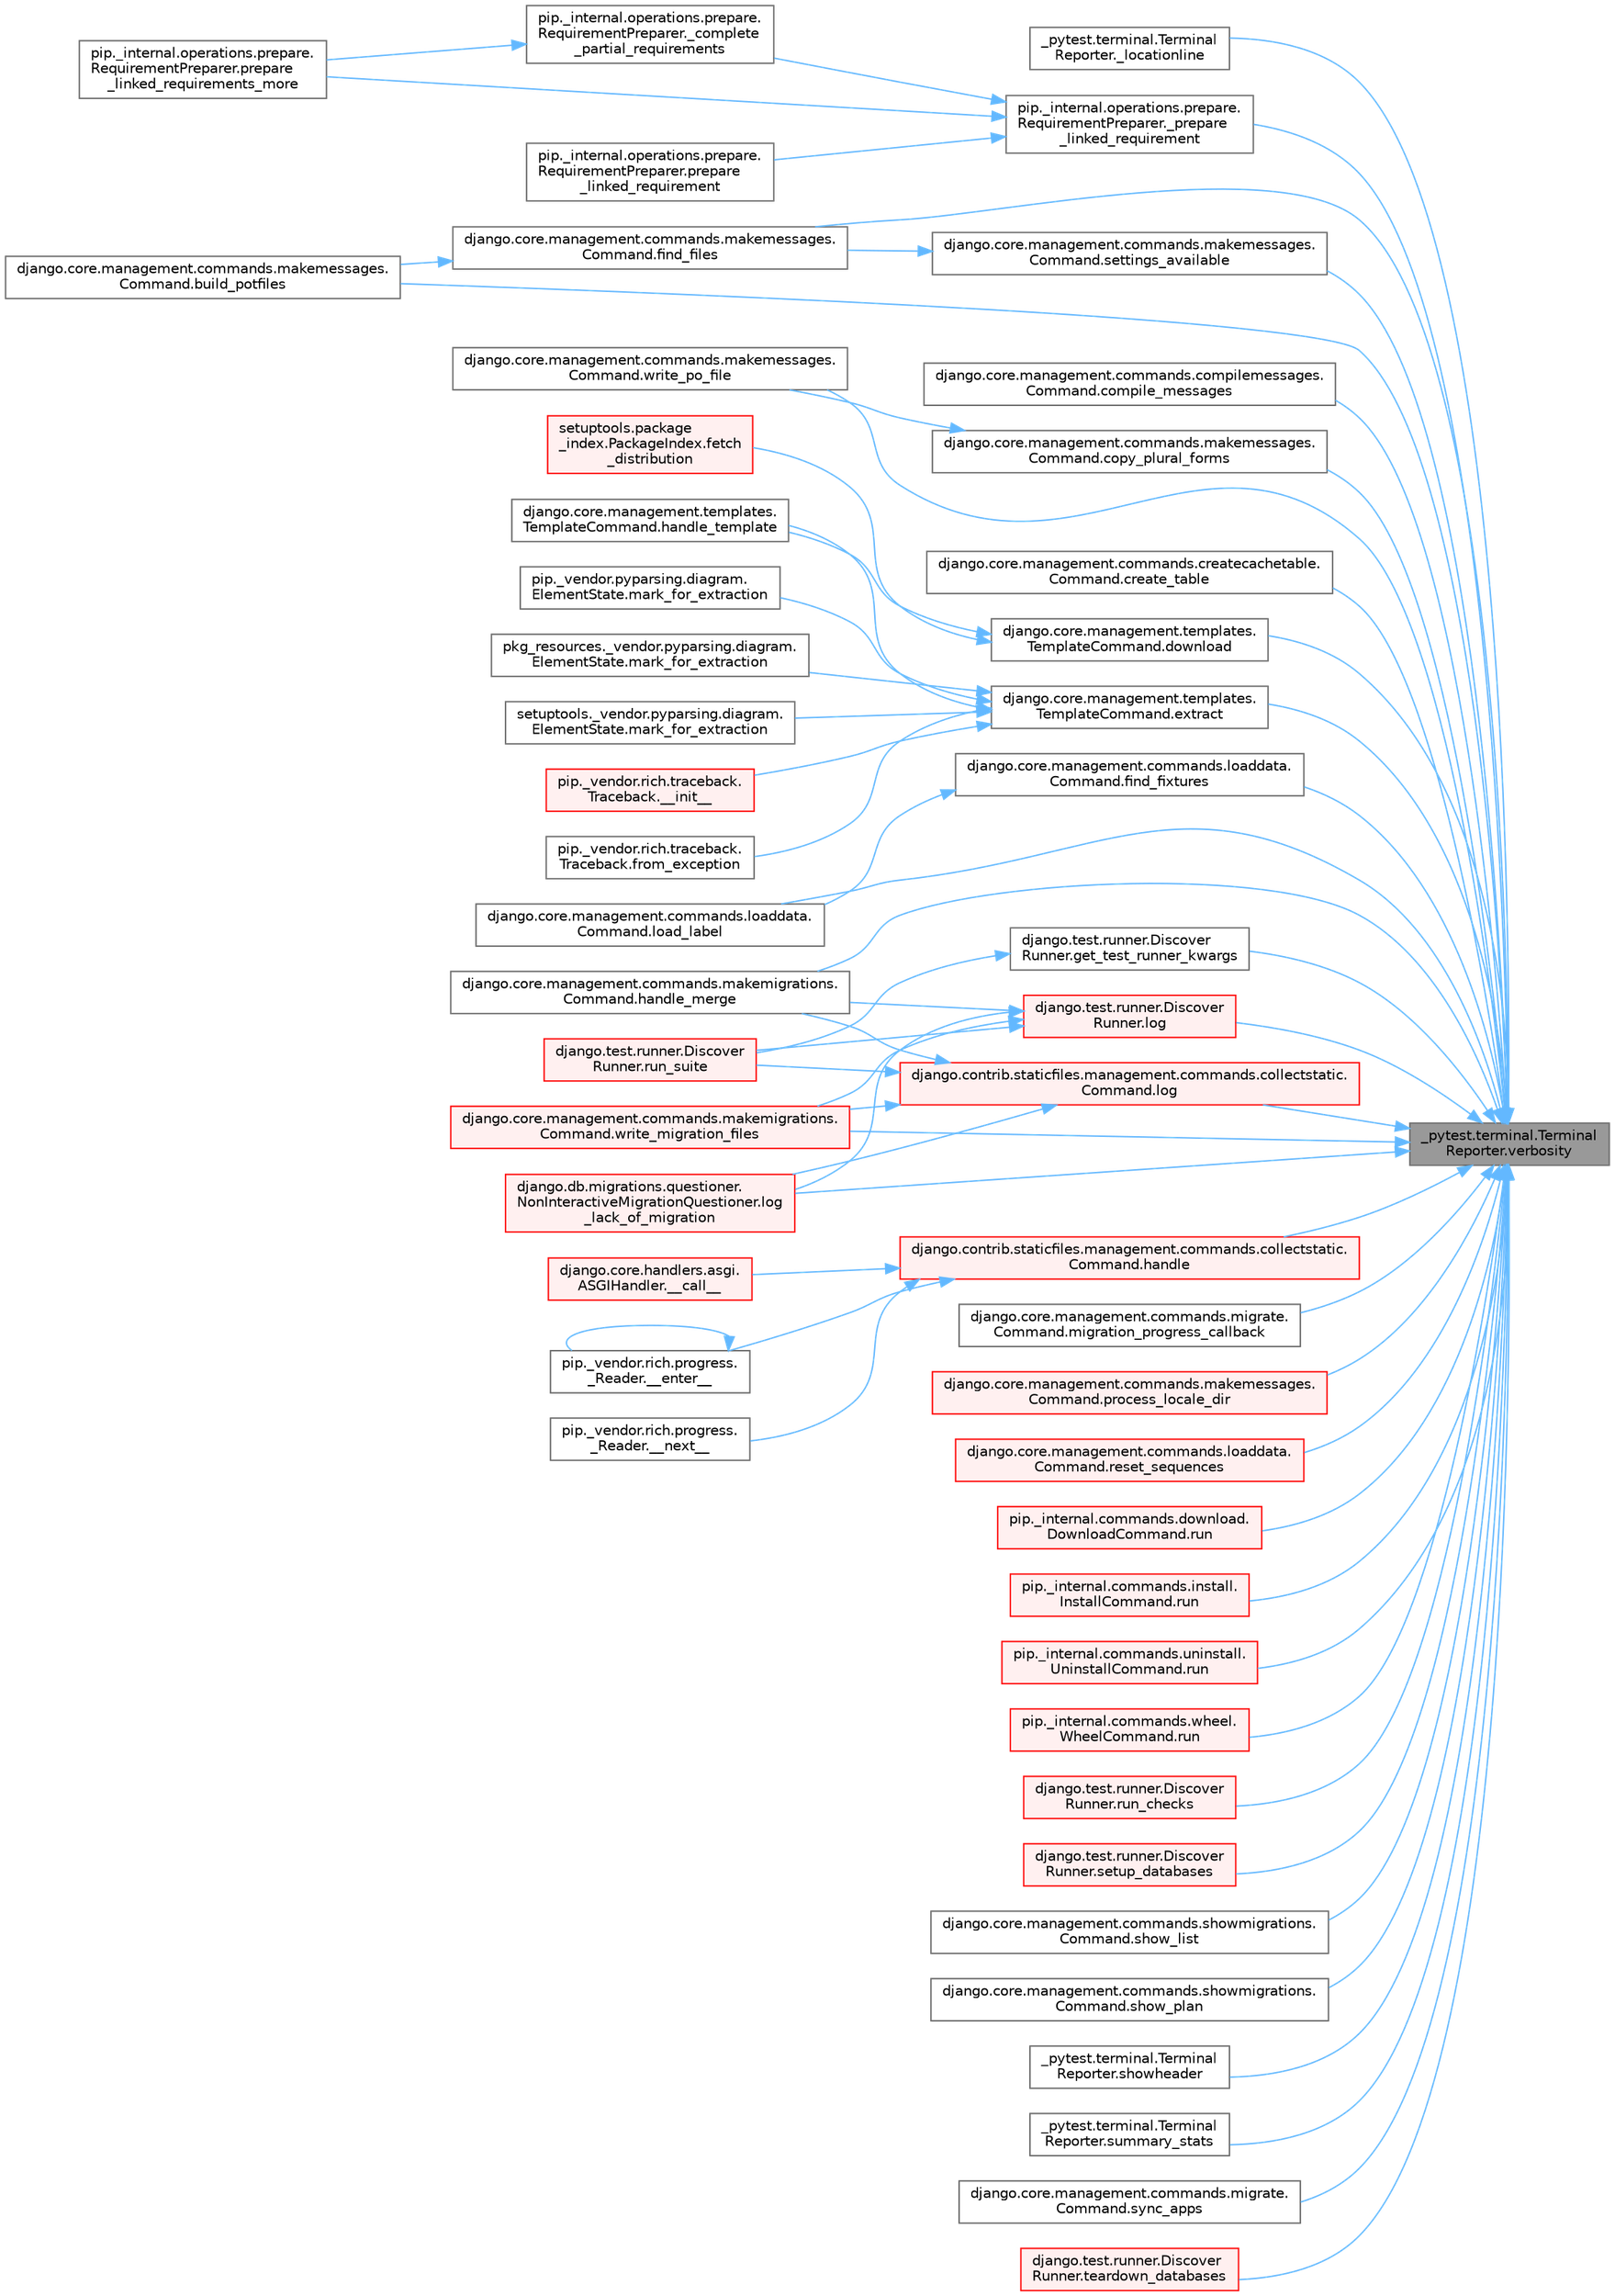 digraph "_pytest.terminal.TerminalReporter.verbosity"
{
 // LATEX_PDF_SIZE
  bgcolor="transparent";
  edge [fontname=Helvetica,fontsize=10,labelfontname=Helvetica,labelfontsize=10];
  node [fontname=Helvetica,fontsize=10,shape=box,height=0.2,width=0.4];
  rankdir="RL";
  Node1 [id="Node000001",label="_pytest.terminal.Terminal\lReporter.verbosity",height=0.2,width=0.4,color="gray40", fillcolor="grey60", style="filled", fontcolor="black",tooltip=" "];
  Node1 -> Node2 [id="edge1_Node000001_Node000002",dir="back",color="steelblue1",style="solid",tooltip=" "];
  Node2 [id="Node000002",label="_pytest.terminal.Terminal\lReporter._locationline",height=0.2,width=0.4,color="grey40", fillcolor="white", style="filled",URL="$class__pytest_1_1terminal_1_1_terminal_reporter.html#a0c27e4fa23727beead05e05d36c3defe",tooltip=" "];
  Node1 -> Node3 [id="edge2_Node000001_Node000003",dir="back",color="steelblue1",style="solid",tooltip=" "];
  Node3 [id="Node000003",label="pip._internal.operations.prepare.\lRequirementPreparer._prepare\l_linked_requirement",height=0.2,width=0.4,color="grey40", fillcolor="white", style="filled",URL="$classpip_1_1__internal_1_1operations_1_1prepare_1_1_requirement_preparer.html#a1dd825f0089e12140b034ff21ef38093",tooltip=" "];
  Node3 -> Node4 [id="edge3_Node000003_Node000004",dir="back",color="steelblue1",style="solid",tooltip=" "];
  Node4 [id="Node000004",label="pip._internal.operations.prepare.\lRequirementPreparer._complete\l_partial_requirements",height=0.2,width=0.4,color="grey40", fillcolor="white", style="filled",URL="$classpip_1_1__internal_1_1operations_1_1prepare_1_1_requirement_preparer.html#aab622d384cbec0045f3f25f5d9a38c47",tooltip=" "];
  Node4 -> Node5 [id="edge4_Node000004_Node000005",dir="back",color="steelblue1",style="solid",tooltip=" "];
  Node5 [id="Node000005",label="pip._internal.operations.prepare.\lRequirementPreparer.prepare\l_linked_requirements_more",height=0.2,width=0.4,color="grey40", fillcolor="white", style="filled",URL="$classpip_1_1__internal_1_1operations_1_1prepare_1_1_requirement_preparer.html#a396b18550205e1d5051fe34409545674",tooltip=" "];
  Node3 -> Node6 [id="edge5_Node000003_Node000006",dir="back",color="steelblue1",style="solid",tooltip=" "];
  Node6 [id="Node000006",label="pip._internal.operations.prepare.\lRequirementPreparer.prepare\l_linked_requirement",height=0.2,width=0.4,color="grey40", fillcolor="white", style="filled",URL="$classpip_1_1__internal_1_1operations_1_1prepare_1_1_requirement_preparer.html#a8d120986c2bd2e9690aeb865f508be91",tooltip=" "];
  Node3 -> Node5 [id="edge6_Node000003_Node000005",dir="back",color="steelblue1",style="solid",tooltip=" "];
  Node1 -> Node7 [id="edge7_Node000001_Node000007",dir="back",color="steelblue1",style="solid",tooltip=" "];
  Node7 [id="Node000007",label="django.core.management.commands.makemessages.\lCommand.build_potfiles",height=0.2,width=0.4,color="grey40", fillcolor="white", style="filled",URL="$classdjango_1_1core_1_1management_1_1commands_1_1makemessages_1_1_command.html#a1e5b45a9b25225ccf5de235010b14e20",tooltip=" "];
  Node1 -> Node8 [id="edge8_Node000001_Node000008",dir="back",color="steelblue1",style="solid",tooltip=" "];
  Node8 [id="Node000008",label="django.core.management.commands.compilemessages.\lCommand.compile_messages",height=0.2,width=0.4,color="grey40", fillcolor="white", style="filled",URL="$classdjango_1_1core_1_1management_1_1commands_1_1compilemessages_1_1_command.html#a268db56613c3b6f734f05db255db9388",tooltip=" "];
  Node1 -> Node9 [id="edge9_Node000001_Node000009",dir="back",color="steelblue1",style="solid",tooltip=" "];
  Node9 [id="Node000009",label="django.core.management.commands.makemessages.\lCommand.copy_plural_forms",height=0.2,width=0.4,color="grey40", fillcolor="white", style="filled",URL="$classdjango_1_1core_1_1management_1_1commands_1_1makemessages_1_1_command.html#ac9f6e69b38b6d64d19a4442c6b79b7d4",tooltip=" "];
  Node9 -> Node10 [id="edge10_Node000009_Node000010",dir="back",color="steelblue1",style="solid",tooltip=" "];
  Node10 [id="Node000010",label="django.core.management.commands.makemessages.\lCommand.write_po_file",height=0.2,width=0.4,color="grey40", fillcolor="white", style="filled",URL="$classdjango_1_1core_1_1management_1_1commands_1_1makemessages_1_1_command.html#a6bdea65ad45825c790d4079b72c6e835",tooltip=" "];
  Node1 -> Node11 [id="edge11_Node000001_Node000011",dir="back",color="steelblue1",style="solid",tooltip=" "];
  Node11 [id="Node000011",label="django.core.management.commands.createcachetable.\lCommand.create_table",height=0.2,width=0.4,color="grey40", fillcolor="white", style="filled",URL="$classdjango_1_1core_1_1management_1_1commands_1_1createcachetable_1_1_command.html#a6ad7410c99edb600c048c947d872e231",tooltip=" "];
  Node1 -> Node12 [id="edge12_Node000001_Node000012",dir="back",color="steelblue1",style="solid",tooltip=" "];
  Node12 [id="Node000012",label="django.core.management.templates.\lTemplateCommand.download",height=0.2,width=0.4,color="grey40", fillcolor="white", style="filled",URL="$classdjango_1_1core_1_1management_1_1templates_1_1_template_command.html#a9e246c2050bad6b5c2add1405978b21d",tooltip=" "];
  Node12 -> Node13 [id="edge13_Node000012_Node000013",dir="back",color="steelblue1",style="solid",tooltip=" "];
  Node13 [id="Node000013",label="setuptools.package\l_index.PackageIndex.fetch\l_distribution",height=0.2,width=0.4,color="red", fillcolor="#FFF0F0", style="filled",URL="$classsetuptools_1_1package__index_1_1_package_index.html#ac5576b29d3cea2f46cf7f84d7a991cbe",tooltip=" "];
  Node12 -> Node15 [id="edge14_Node000012_Node000015",dir="back",color="steelblue1",style="solid",tooltip=" "];
  Node15 [id="Node000015",label="django.core.management.templates.\lTemplateCommand.handle_template",height=0.2,width=0.4,color="grey40", fillcolor="white", style="filled",URL="$classdjango_1_1core_1_1management_1_1templates_1_1_template_command.html#adcce3591560a5bd2bc6c8ac909018d88",tooltip=" "];
  Node1 -> Node17 [id="edge15_Node000001_Node000017",dir="back",color="steelblue1",style="solid",tooltip=" "];
  Node17 [id="Node000017",label="django.core.management.templates.\lTemplateCommand.extract",height=0.2,width=0.4,color="grey40", fillcolor="white", style="filled",URL="$classdjango_1_1core_1_1management_1_1templates_1_1_template_command.html#a3fcedb97a77350d9c0311dc8d514f391",tooltip=" "];
  Node17 -> Node18 [id="edge16_Node000017_Node000018",dir="back",color="steelblue1",style="solid",tooltip=" "];
  Node18 [id="Node000018",label="pip._vendor.rich.traceback.\lTraceback.__init__",height=0.2,width=0.4,color="red", fillcolor="#FFF0F0", style="filled",URL="$classpip_1_1__vendor_1_1rich_1_1traceback_1_1_traceback.html#a3d68db512d6bacecc23111f5d498b7d1",tooltip=" "];
  Node17 -> Node50 [id="edge17_Node000017_Node000050",dir="back",color="steelblue1",style="solid",tooltip=" "];
  Node50 [id="Node000050",label="pip._vendor.rich.traceback.\lTraceback.from_exception",height=0.2,width=0.4,color="grey40", fillcolor="white", style="filled",URL="$classpip_1_1__vendor_1_1rich_1_1traceback_1_1_traceback.html#ac84c065830ae737a19b713f4f28baf57",tooltip=" "];
  Node17 -> Node15 [id="edge18_Node000017_Node000015",dir="back",color="steelblue1",style="solid",tooltip=" "];
  Node17 -> Node51 [id="edge19_Node000017_Node000051",dir="back",color="steelblue1",style="solid",tooltip=" "];
  Node51 [id="Node000051",label="pip._vendor.pyparsing.diagram.\lElementState.mark_for_extraction",height=0.2,width=0.4,color="grey40", fillcolor="white", style="filled",URL="$classpip_1_1__vendor_1_1pyparsing_1_1diagram_1_1_element_state.html#ab12f8d0494ec5767bf312d25990686e1",tooltip=" "];
  Node17 -> Node52 [id="edge20_Node000017_Node000052",dir="back",color="steelblue1",style="solid",tooltip=" "];
  Node52 [id="Node000052",label="pkg_resources._vendor.pyparsing.diagram.\lElementState.mark_for_extraction",height=0.2,width=0.4,color="grey40", fillcolor="white", style="filled",URL="$classpkg__resources_1_1__vendor_1_1pyparsing_1_1diagram_1_1_element_state.html#ab878eb9625a55bcba6fa4135a2fd55ef",tooltip=" "];
  Node17 -> Node53 [id="edge21_Node000017_Node000053",dir="back",color="steelblue1",style="solid",tooltip=" "];
  Node53 [id="Node000053",label="setuptools._vendor.pyparsing.diagram.\lElementState.mark_for_extraction",height=0.2,width=0.4,color="grey40", fillcolor="white", style="filled",URL="$classsetuptools_1_1__vendor_1_1pyparsing_1_1diagram_1_1_element_state.html#a4e2be81e92d0a1b1840782603830963d",tooltip=" "];
  Node1 -> Node54 [id="edge22_Node000001_Node000054",dir="back",color="steelblue1",style="solid",tooltip=" "];
  Node54 [id="Node000054",label="django.core.management.commands.makemessages.\lCommand.find_files",height=0.2,width=0.4,color="grey40", fillcolor="white", style="filled",URL="$classdjango_1_1core_1_1management_1_1commands_1_1makemessages_1_1_command.html#a48738d4d61e79f32e0c43c80087080f8",tooltip=" "];
  Node54 -> Node7 [id="edge23_Node000054_Node000007",dir="back",color="steelblue1",style="solid",tooltip=" "];
  Node1 -> Node55 [id="edge24_Node000001_Node000055",dir="back",color="steelblue1",style="solid",tooltip=" "];
  Node55 [id="Node000055",label="django.core.management.commands.loaddata.\lCommand.find_fixtures",height=0.2,width=0.4,color="grey40", fillcolor="white", style="filled",URL="$classdjango_1_1core_1_1management_1_1commands_1_1loaddata_1_1_command.html#ae13127621bcc44cf1fdc0029ed204022",tooltip=" "];
  Node55 -> Node56 [id="edge25_Node000055_Node000056",dir="back",color="steelblue1",style="solid",tooltip=" "];
  Node56 [id="Node000056",label="django.core.management.commands.loaddata.\lCommand.load_label",height=0.2,width=0.4,color="grey40", fillcolor="white", style="filled",URL="$classdjango_1_1core_1_1management_1_1commands_1_1loaddata_1_1_command.html#a94197296f84aacd90df47924a21709f7",tooltip=" "];
  Node1 -> Node57 [id="edge26_Node000001_Node000057",dir="back",color="steelblue1",style="solid",tooltip=" "];
  Node57 [id="Node000057",label="django.test.runner.Discover\lRunner.get_test_runner_kwargs",height=0.2,width=0.4,color="grey40", fillcolor="white", style="filled",URL="$classdjango_1_1test_1_1runner_1_1_discover_runner.html#a969861a67c9255a657f427565b8a34d3",tooltip=" "];
  Node57 -> Node58 [id="edge27_Node000057_Node000058",dir="back",color="steelblue1",style="solid",tooltip=" "];
  Node58 [id="Node000058",label="django.test.runner.Discover\lRunner.run_suite",height=0.2,width=0.4,color="red", fillcolor="#FFF0F0", style="filled",URL="$classdjango_1_1test_1_1runner_1_1_discover_runner.html#a99281fb1f3d4c875584a18ff411d365e",tooltip=" "];
  Node1 -> Node60 [id="edge28_Node000001_Node000060",dir="back",color="steelblue1",style="solid",tooltip=" "];
  Node60 [id="Node000060",label="django.contrib.staticfiles.management.commands.collectstatic.\lCommand.handle",height=0.2,width=0.4,color="red", fillcolor="#FFF0F0", style="filled",URL="$classdjango_1_1contrib_1_1staticfiles_1_1management_1_1commands_1_1collectstatic_1_1_command.html#a77042fe151f5e5c26990bdd187c9f21e",tooltip=" "];
  Node60 -> Node61 [id="edge29_Node000060_Node000061",dir="back",color="steelblue1",style="solid",tooltip=" "];
  Node61 [id="Node000061",label="django.core.handlers.asgi.\lASGIHandler.__call__",height=0.2,width=0.4,color="red", fillcolor="#FFF0F0", style="filled",URL="$classdjango_1_1core_1_1handlers_1_1asgi_1_1_a_s_g_i_handler.html#a22b4781bb9089ff078a3e64dd2f48dce",tooltip=" "];
  Node60 -> Node64 [id="edge30_Node000060_Node000064",dir="back",color="steelblue1",style="solid",tooltip=" "];
  Node64 [id="Node000064",label="pip._vendor.rich.progress.\l_Reader.__enter__",height=0.2,width=0.4,color="grey40", fillcolor="white", style="filled",URL="$classpip_1_1__vendor_1_1rich_1_1progress_1_1___reader.html#a9c3bb756d7d5d66aa484c6d25fef6d8a",tooltip=" "];
  Node64 -> Node64 [id="edge31_Node000064_Node000064",dir="back",color="steelblue1",style="solid",tooltip=" "];
  Node60 -> Node65 [id="edge32_Node000060_Node000065",dir="back",color="steelblue1",style="solid",tooltip=" "];
  Node65 [id="Node000065",label="pip._vendor.rich.progress.\l_Reader.__next__",height=0.2,width=0.4,color="grey40", fillcolor="white", style="filled",URL="$classpip_1_1__vendor_1_1rich_1_1progress_1_1___reader.html#a9434dfa9ada5623d6fb72996bf354ffe",tooltip=" "];
  Node1 -> Node3005 [id="edge33_Node000001_Node003005",dir="back",color="steelblue1",style="solid",tooltip=" "];
  Node3005 [id="Node003005",label="django.core.management.commands.makemigrations.\lCommand.handle_merge",height=0.2,width=0.4,color="grey40", fillcolor="white", style="filled",URL="$classdjango_1_1core_1_1management_1_1commands_1_1makemigrations_1_1_command.html#af964b9239ce981991c926a073a957363",tooltip=" "];
  Node1 -> Node56 [id="edge34_Node000001_Node000056",dir="back",color="steelblue1",style="solid",tooltip=" "];
  Node1 -> Node3189 [id="edge35_Node000001_Node003189",dir="back",color="steelblue1",style="solid",tooltip=" "];
  Node3189 [id="Node003189",label="django.contrib.staticfiles.management.commands.collectstatic.\lCommand.log",height=0.2,width=0.4,color="red", fillcolor="#FFF0F0", style="filled",URL="$classdjango_1_1contrib_1_1staticfiles_1_1management_1_1commands_1_1collectstatic_1_1_command.html#a0e93191b90ee0993e3286343d0b2de0e",tooltip=" "];
  Node3189 -> Node3005 [id="edge36_Node003189_Node003005",dir="back",color="steelblue1",style="solid",tooltip=" "];
  Node3189 -> Node3016 [id="edge37_Node003189_Node003016",dir="back",color="steelblue1",style="solid",tooltip=" "];
  Node3016 [id="Node003016",label="django.db.migrations.questioner.\lNonInteractiveMigrationQuestioner.log\l_lack_of_migration",height=0.2,width=0.4,color="red", fillcolor="#FFF0F0", style="filled",URL="$classdjango_1_1db_1_1migrations_1_1questioner_1_1_non_interactive_migration_questioner.html#a7efc9a23b09083a1d7c50206ede7b880",tooltip=" "];
  Node3189 -> Node58 [id="edge38_Node003189_Node000058",dir="back",color="steelblue1",style="solid",tooltip=" "];
  Node3189 -> Node3037 [id="edge39_Node003189_Node003037",dir="back",color="steelblue1",style="solid",tooltip=" "];
  Node3037 [id="Node003037",label="django.core.management.commands.makemigrations.\lCommand.write_migration_files",height=0.2,width=0.4,color="red", fillcolor="#FFF0F0", style="filled",URL="$classdjango_1_1core_1_1management_1_1commands_1_1makemigrations_1_1_command.html#aeac8f47f9b4868d53a5d3b314fc9473b",tooltip=" "];
  Node1 -> Node3190 [id="edge40_Node000001_Node003190",dir="back",color="steelblue1",style="solid",tooltip=" "];
  Node3190 [id="Node003190",label="django.test.runner.Discover\lRunner.log",height=0.2,width=0.4,color="red", fillcolor="#FFF0F0", style="filled",URL="$classdjango_1_1test_1_1runner_1_1_discover_runner.html#af5ad8e2895b3f0c5e0a6d7113199d641",tooltip=" "];
  Node3190 -> Node3005 [id="edge41_Node003190_Node003005",dir="back",color="steelblue1",style="solid",tooltip=" "];
  Node3190 -> Node3016 [id="edge42_Node003190_Node003016",dir="back",color="steelblue1",style="solid",tooltip=" "];
  Node3190 -> Node58 [id="edge43_Node003190_Node000058",dir="back",color="steelblue1",style="solid",tooltip=" "];
  Node3190 -> Node3037 [id="edge44_Node003190_Node003037",dir="back",color="steelblue1",style="solid",tooltip=" "];
  Node1 -> Node3016 [id="edge45_Node000001_Node003016",dir="back",color="steelblue1",style="solid",tooltip=" "];
  Node1 -> Node3191 [id="edge46_Node000001_Node003191",dir="back",color="steelblue1",style="solid",tooltip=" "];
  Node3191 [id="Node003191",label="django.core.management.commands.migrate.\lCommand.migration_progress_callback",height=0.2,width=0.4,color="grey40", fillcolor="white", style="filled",URL="$classdjango_1_1core_1_1management_1_1commands_1_1migrate_1_1_command.html#ae8643a9aa93368717db82c98536c770e",tooltip=" "];
  Node1 -> Node3192 [id="edge47_Node000001_Node003192",dir="back",color="steelblue1",style="solid",tooltip=" "];
  Node3192 [id="Node003192",label="django.core.management.commands.makemessages.\lCommand.process_locale_dir",height=0.2,width=0.4,color="red", fillcolor="#FFF0F0", style="filled",URL="$classdjango_1_1core_1_1management_1_1commands_1_1makemessages_1_1_command.html#a8bab716751eee0bd1079990555dbaa1a",tooltip=" "];
  Node1 -> Node3194 [id="edge48_Node000001_Node003194",dir="back",color="steelblue1",style="solid",tooltip=" "];
  Node3194 [id="Node003194",label="django.core.management.commands.loaddata.\lCommand.reset_sequences",height=0.2,width=0.4,color="red", fillcolor="#FFF0F0", style="filled",URL="$classdjango_1_1core_1_1management_1_1commands_1_1loaddata_1_1_command.html#a31ca1697f6ccb49f1f20b45fd19eee90",tooltip=" "];
  Node1 -> Node1904 [id="edge49_Node000001_Node001904",dir="back",color="steelblue1",style="solid",tooltip=" "];
  Node1904 [id="Node001904",label="pip._internal.commands.download.\lDownloadCommand.run",height=0.2,width=0.4,color="red", fillcolor="#FFF0F0", style="filled",URL="$classpip_1_1__internal_1_1commands_1_1download_1_1_download_command.html#a0dd51c41d3594398e1ab28c6a08f8ddc",tooltip=" "];
  Node1 -> Node1905 [id="edge50_Node000001_Node001905",dir="back",color="steelblue1",style="solid",tooltip=" "];
  Node1905 [id="Node001905",label="pip._internal.commands.install.\lInstallCommand.run",height=0.2,width=0.4,color="red", fillcolor="#FFF0F0", style="filled",URL="$classpip_1_1__internal_1_1commands_1_1install_1_1_install_command.html#a2a946583a8728eac5e890e367604f637",tooltip=" "];
  Node1 -> Node3197 [id="edge51_Node000001_Node003197",dir="back",color="steelblue1",style="solid",tooltip=" "];
  Node3197 [id="Node003197",label="pip._internal.commands.uninstall.\lUninstallCommand.run",height=0.2,width=0.4,color="red", fillcolor="#FFF0F0", style="filled",URL="$classpip_1_1__internal_1_1commands_1_1uninstall_1_1_uninstall_command.html#a3667b0dca3ab8ca11f39a21ef1ff1ee9",tooltip=" "];
  Node1 -> Node1906 [id="edge52_Node000001_Node001906",dir="back",color="steelblue1",style="solid",tooltip=" "];
  Node1906 [id="Node001906",label="pip._internal.commands.wheel.\lWheelCommand.run",height=0.2,width=0.4,color="red", fillcolor="#FFF0F0", style="filled",URL="$classpip_1_1__internal_1_1commands_1_1wheel_1_1_wheel_command.html#aef0e01f600b1c5d1c36a29ac5a1a4d65",tooltip=" "];
  Node1 -> Node3198 [id="edge53_Node000001_Node003198",dir="back",color="steelblue1",style="solid",tooltip=" "];
  Node3198 [id="Node003198",label="django.test.runner.Discover\lRunner.run_checks",height=0.2,width=0.4,color="red", fillcolor="#FFF0F0", style="filled",URL="$classdjango_1_1test_1_1runner_1_1_discover_runner.html#a8f80b43061df29713df7a15e044e0c9c",tooltip=" "];
  Node1 -> Node3199 [id="edge54_Node000001_Node003199",dir="back",color="steelblue1",style="solid",tooltip=" "];
  Node3199 [id="Node003199",label="django.core.management.commands.makemessages.\lCommand.settings_available",height=0.2,width=0.4,color="grey40", fillcolor="white", style="filled",URL="$classdjango_1_1core_1_1management_1_1commands_1_1makemessages_1_1_command.html#ae26a52b07e380efb113829780481a0f8",tooltip=" "];
  Node3199 -> Node54 [id="edge55_Node003199_Node000054",dir="back",color="steelblue1",style="solid",tooltip=" "];
  Node1 -> Node3058 [id="edge56_Node000001_Node003058",dir="back",color="steelblue1",style="solid",tooltip=" "];
  Node3058 [id="Node003058",label="django.test.runner.Discover\lRunner.setup_databases",height=0.2,width=0.4,color="red", fillcolor="#FFF0F0", style="filled",URL="$classdjango_1_1test_1_1runner_1_1_discover_runner.html#a0d0e5535bc81321036b4c7bf0c427c13",tooltip=" "];
  Node1 -> Node3200 [id="edge57_Node000001_Node003200",dir="back",color="steelblue1",style="solid",tooltip=" "];
  Node3200 [id="Node003200",label="django.core.management.commands.showmigrations.\lCommand.show_list",height=0.2,width=0.4,color="grey40", fillcolor="white", style="filled",URL="$classdjango_1_1core_1_1management_1_1commands_1_1showmigrations_1_1_command.html#aea25d1b922bb57e0175c182d5caea822",tooltip=" "];
  Node1 -> Node3201 [id="edge58_Node000001_Node003201",dir="back",color="steelblue1",style="solid",tooltip=" "];
  Node3201 [id="Node003201",label="django.core.management.commands.showmigrations.\lCommand.show_plan",height=0.2,width=0.4,color="grey40", fillcolor="white", style="filled",URL="$classdjango_1_1core_1_1management_1_1commands_1_1showmigrations_1_1_command.html#a9b988911559c99a19ba9eb4e7b496104",tooltip=" "];
  Node1 -> Node3202 [id="edge59_Node000001_Node003202",dir="back",color="steelblue1",style="solid",tooltip=" "];
  Node3202 [id="Node003202",label="_pytest.terminal.Terminal\lReporter.showheader",height=0.2,width=0.4,color="grey40", fillcolor="white", style="filled",URL="$class__pytest_1_1terminal_1_1_terminal_reporter.html#a563d7e5ce452fa814ac277af49bd02b7",tooltip=" "];
  Node1 -> Node3203 [id="edge60_Node000001_Node003203",dir="back",color="steelblue1",style="solid",tooltip=" "];
  Node3203 [id="Node003203",label="_pytest.terminal.Terminal\lReporter.summary_stats",height=0.2,width=0.4,color="grey40", fillcolor="white", style="filled",URL="$class__pytest_1_1terminal_1_1_terminal_reporter.html#a571f1b46be6cba0708910a6671572014",tooltip=" "];
  Node1 -> Node3204 [id="edge61_Node000001_Node003204",dir="back",color="steelblue1",style="solid",tooltip=" "];
  Node3204 [id="Node003204",label="django.core.management.commands.migrate.\lCommand.sync_apps",height=0.2,width=0.4,color="grey40", fillcolor="white", style="filled",URL="$classdjango_1_1core_1_1management_1_1commands_1_1migrate_1_1_command.html#a93e4d14d21f2de4d181aa1d62dedb902",tooltip=" "];
  Node1 -> Node3205 [id="edge62_Node000001_Node003205",dir="back",color="steelblue1",style="solid",tooltip=" "];
  Node3205 [id="Node003205",label="django.test.runner.Discover\lRunner.teardown_databases",height=0.2,width=0.4,color="red", fillcolor="#FFF0F0", style="filled",URL="$classdjango_1_1test_1_1runner_1_1_discover_runner.html#a9a59b31d8cc90a1b3763723b928af23e",tooltip=" "];
  Node1 -> Node3037 [id="edge63_Node000001_Node003037",dir="back",color="steelblue1",style="solid",tooltip=" "];
  Node1 -> Node10 [id="edge64_Node000001_Node000010",dir="back",color="steelblue1",style="solid",tooltip=" "];
}
